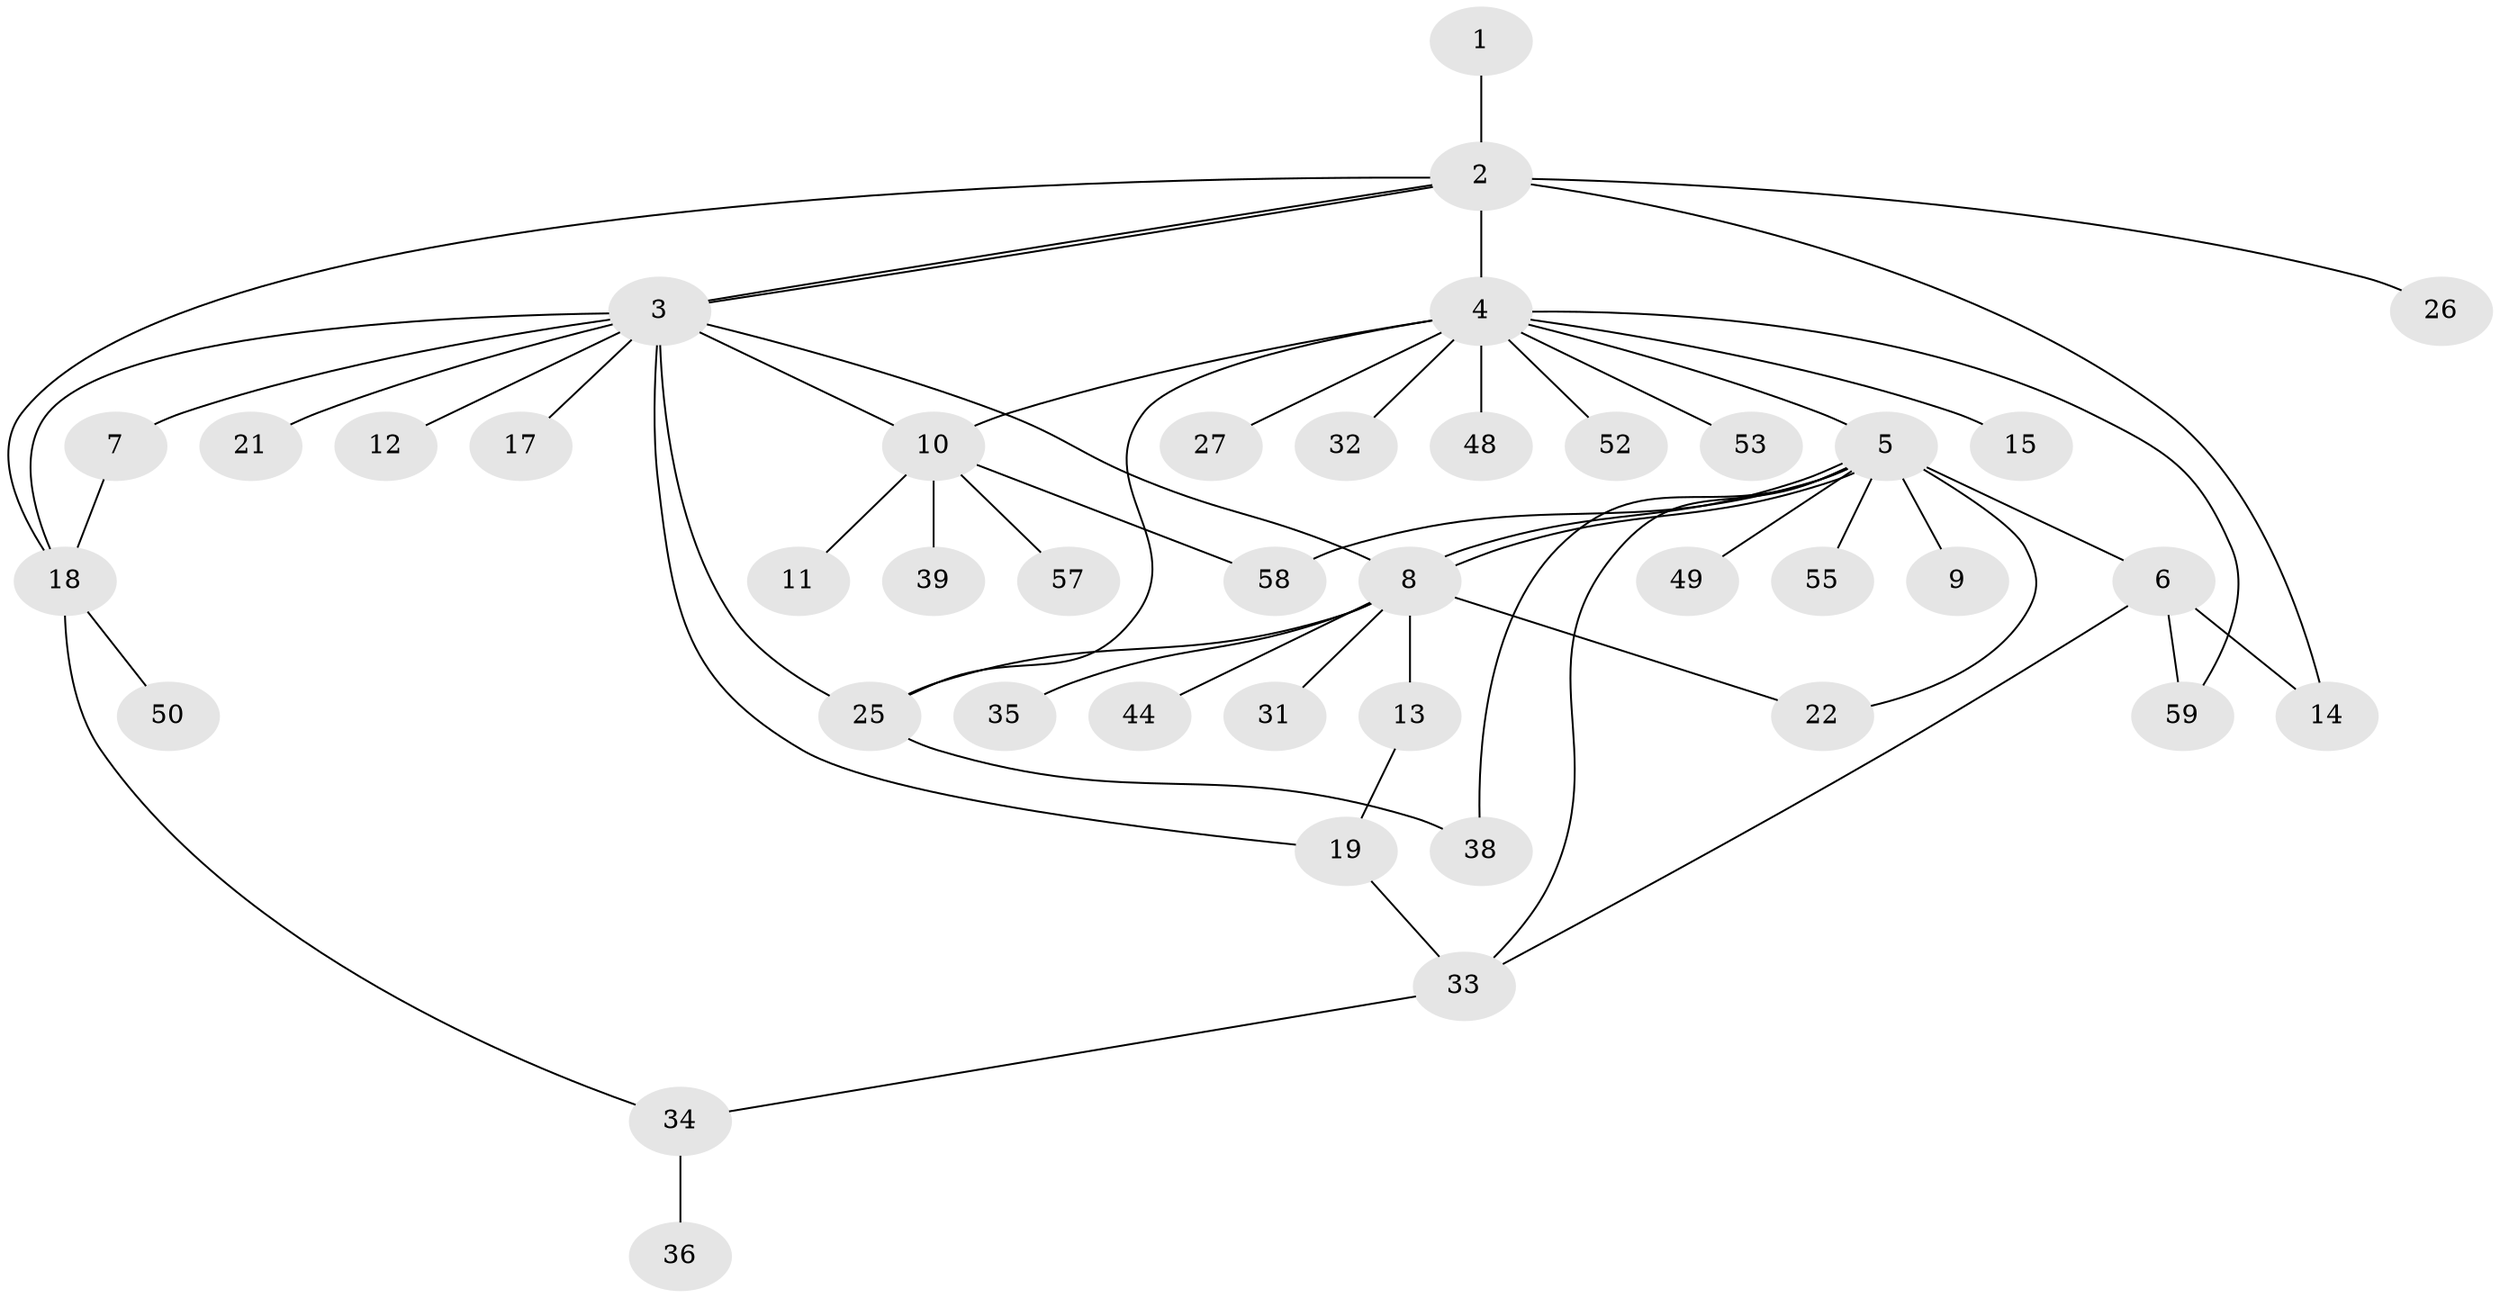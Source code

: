 // original degree distribution, {1: 0.4067796610169492, 9: 0.03389830508474576, 12: 0.01694915254237288, 13: 0.01694915254237288, 4: 0.06779661016949153, 2: 0.288135593220339, 5: 0.05084745762711865, 3: 0.1016949152542373, 6: 0.01694915254237288}
// Generated by graph-tools (version 1.1) at 2025/11/02/27/25 16:11:14]
// undirected, 41 vertices, 57 edges
graph export_dot {
graph [start="1"]
  node [color=gray90,style=filled];
  1;
  2 [super="+47"];
  3 [super="+20"];
  4 [super="+41"];
  5 [super="+30"];
  6 [super="+40"];
  7 [super="+37"];
  8 [super="+24"];
  9 [super="+23"];
  10 [super="+28"];
  11;
  12 [super="+29"];
  13 [super="+16"];
  14;
  15;
  17;
  18 [super="+43"];
  19 [super="+45"];
  21;
  22 [super="+51"];
  25;
  26 [super="+42"];
  27 [super="+46"];
  31;
  32;
  33;
  34 [super="+56"];
  35;
  36;
  38 [super="+54"];
  39;
  44;
  48;
  49;
  50;
  52;
  53;
  55;
  57;
  58;
  59;
  1 -- 2;
  2 -- 3 [weight=2];
  2 -- 3;
  2 -- 4 [weight=2];
  2 -- 14;
  2 -- 18;
  2 -- 26 [weight=2];
  3 -- 7;
  3 -- 10;
  3 -- 12;
  3 -- 17;
  3 -- 18;
  3 -- 19;
  3 -- 21;
  3 -- 25;
  3 -- 8;
  4 -- 5;
  4 -- 10;
  4 -- 15;
  4 -- 25;
  4 -- 27;
  4 -- 32;
  4 -- 48;
  4 -- 52;
  4 -- 53;
  4 -- 59;
  5 -- 6;
  5 -- 8;
  5 -- 8;
  5 -- 9;
  5 -- 22;
  5 -- 38;
  5 -- 49;
  5 -- 33;
  5 -- 58;
  5 -- 55;
  6 -- 14;
  6 -- 33;
  6 -- 59;
  7 -- 18;
  8 -- 13;
  8 -- 22;
  8 -- 35;
  8 -- 25;
  8 -- 44;
  8 -- 31;
  10 -- 11;
  10 -- 39;
  10 -- 57;
  10 -- 58;
  13 -- 19;
  18 -- 34;
  18 -- 50;
  19 -- 33;
  25 -- 38;
  33 -- 34;
  34 -- 36;
}
